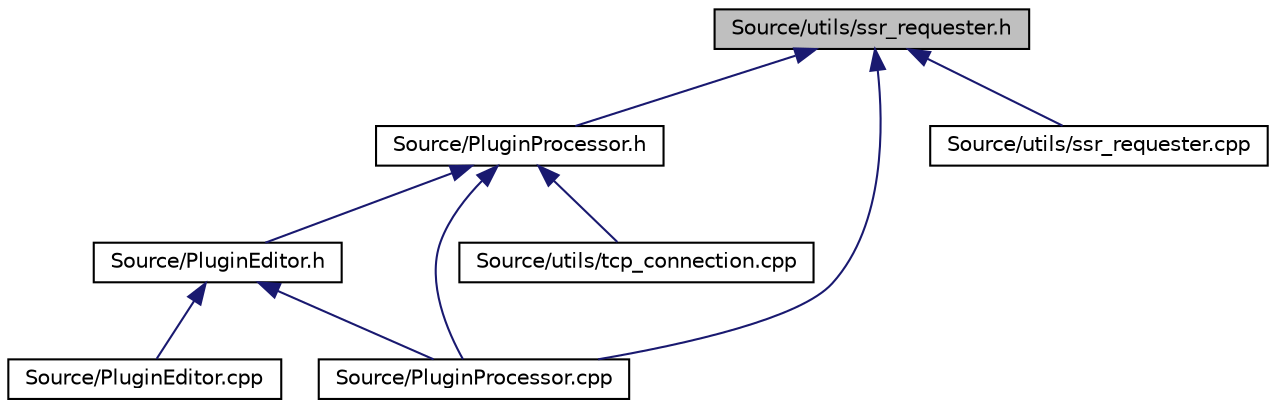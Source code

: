 digraph "Source/utils/ssr_requester.h"
{
  edge [fontname="Helvetica",fontsize="10",labelfontname="Helvetica",labelfontsize="10"];
  node [fontname="Helvetica",fontsize="10",shape=record];
  Node1 [label="Source/utils/ssr_requester.h",height=0.2,width=0.4,color="black", fillcolor="grey75", style="filled" fontcolor="black"];
  Node1 -> Node2 [dir="back",color="midnightblue",fontsize="10",style="solid"];
  Node2 [label="Source/PluginProcessor.h",height=0.2,width=0.4,color="black", fillcolor="white", style="filled",URL="$PluginProcessor_8h.html"];
  Node2 -> Node3 [dir="back",color="midnightblue",fontsize="10",style="solid"];
  Node3 [label="Source/PluginEditor.h",height=0.2,width=0.4,color="black", fillcolor="white", style="filled",URL="$PluginEditor_8h.html"];
  Node3 -> Node4 [dir="back",color="midnightblue",fontsize="10",style="solid"];
  Node4 [label="Source/PluginEditor.cpp",height=0.2,width=0.4,color="black", fillcolor="white", style="filled",URL="$PluginEditor_8cpp.html"];
  Node3 -> Node5 [dir="back",color="midnightblue",fontsize="10",style="solid"];
  Node5 [label="Source/PluginProcessor.cpp",height=0.2,width=0.4,color="black", fillcolor="white", style="filled",URL="$PluginProcessor_8cpp.html"];
  Node2 -> Node5 [dir="back",color="midnightblue",fontsize="10",style="solid"];
  Node2 -> Node6 [dir="back",color="midnightblue",fontsize="10",style="solid"];
  Node6 [label="Source/utils/tcp_connection.cpp",height=0.2,width=0.4,color="black", fillcolor="white", style="filled",URL="$tcp__connection_8cpp.html"];
  Node1 -> Node5 [dir="back",color="midnightblue",fontsize="10",style="solid"];
  Node1 -> Node7 [dir="back",color="midnightblue",fontsize="10",style="solid"];
  Node7 [label="Source/utils/ssr_requester.cpp",height=0.2,width=0.4,color="black", fillcolor="white", style="filled",URL="$ssr__requester_8cpp.html"];
}
